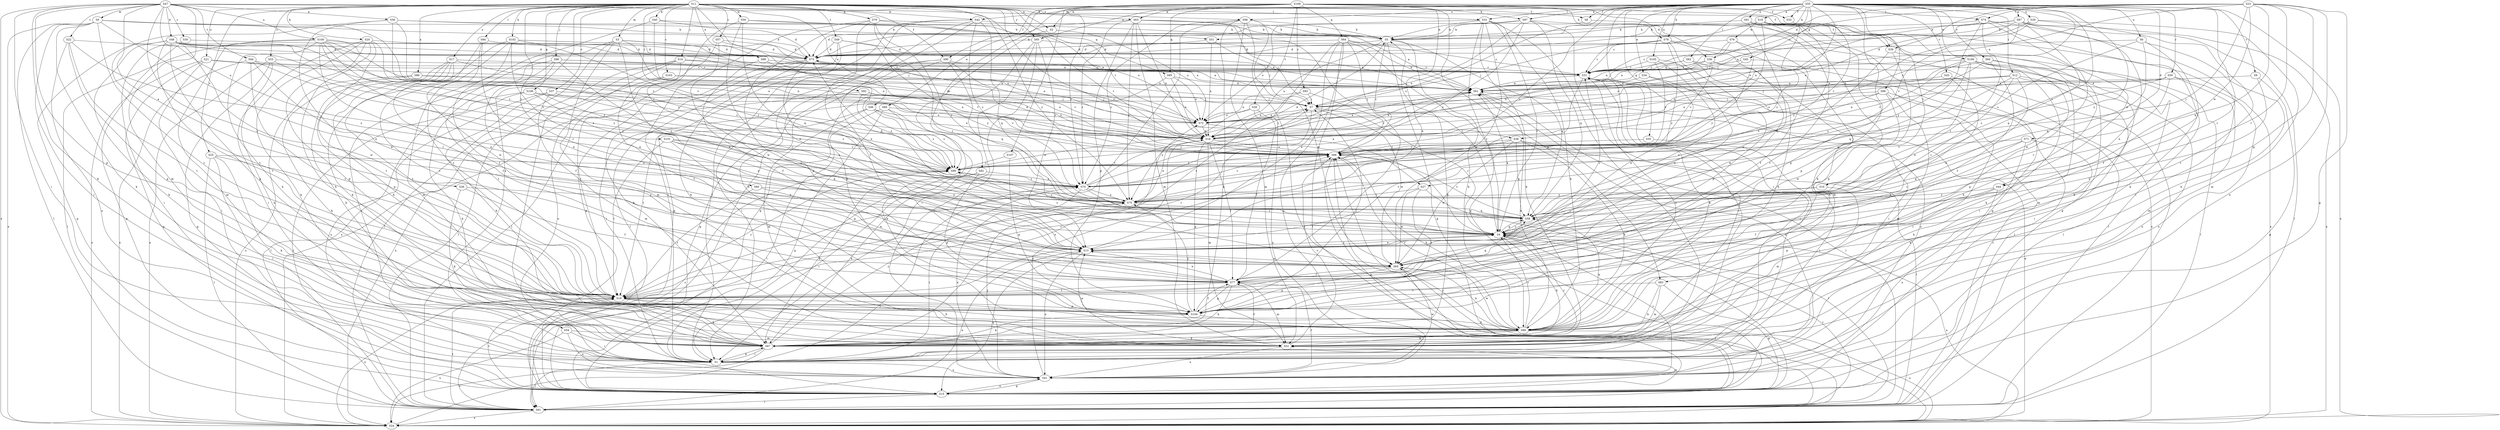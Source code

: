 strict digraph  {
S11;
S55;
S109;
S47;
S23;
S18;
S26;
S56;
S61;
S42;
S51;
S5;
S37;
S57;
S103;
S93;
S107;
S30;
S31;
S71;
S36;
S82;
S48;
S73;
S34;
S69;
S13;
S8;
S33;
S90;
S39;
S77;
S35;
S45;
S83;
S15;
S102;
S97;
S78;
S89;
S92;
S12;
S1;
S14;
S88;
S27;
S7;
S40;
S20;
S63;
S67;
S84;
S32;
S62;
S74;
S91;
S3;
S0;
S52;
S2;
S87;
S16;
S17;
S46;
S21;
S72;
S106;
S104;
S79;
S64;
S85;
S58;
S38;
S50;
S4;
S54;
S53;
S99;
S49;
S80;
S96;
S10;
S28;
S22;
S94;
S19;
S98;
S81;
S6;
S29;
S101;
S100;
S41;
S60;
S9;
S43;
S66;
S59;
S108;
S44;
S76;
S65;
S86;
S68;
S105;
S24;
S75;
S25;
S95;
S70;
S11 -> S42  [label=b];
S11 -> S37  [label=c];
S11 -> S57  [label=c];
S11 -> S103  [label=c];
S11 -> S8  [label=f];
S11 -> S102  [label=h];
S11 -> S97  [label=h];
S11 -> S92  [label=i];
S11 -> S14  [label=j];
S11 -> S88  [label=j];
S11 -> S27  [label=j];
S11 -> S40  [label=k];
S11 -> S20  [label=k];
S11 -> S63  [label=k];
S11 -> S84  [label=l];
S11 -> S32  [label=l];
S11 -> S3  [label=m];
S11 -> S2  [label=n];
S11 -> S17  [label=o];
S11 -> S46  [label=o];
S11 -> S21  [label=o];
S11 -> S72  [label=o];
S11 -> S106  [label=p];
S11 -> S79  [label=q];
S11 -> S38  [label=r];
S11 -> S54  [label=s];
S11 -> S53  [label=s];
S11 -> S49  [label=t];
S11 -> S80  [label=t];
S11 -> S98  [label=u];
S11 -> S59  [label=w];
S11 -> S86  [label=x];
S11 -> S68  [label=x];
S11 -> S75  [label=y];
S11 -> S25  [label=z];
S11 -> S95  [label=z];
S55 -> S18  [label=a];
S55 -> S42  [label=b];
S55 -> S51  [label=b];
S55 -> S71  [label=d];
S55 -> S36  [label=d];
S55 -> S34  [label=e];
S55 -> S8  [label=f];
S55 -> S33  [label=f];
S55 -> S35  [label=g];
S55 -> S45  [label=g];
S55 -> S97  [label=h];
S55 -> S78  [label=h];
S55 -> S12  [label=i];
S55 -> S1  [label=i];
S55 -> S32  [label=l];
S55 -> S62  [label=l];
S55 -> S2  [label=n];
S55 -> S87  [label=n];
S55 -> S16  [label=n];
S55 -> S104  [label=p];
S55 -> S38  [label=r];
S55 -> S50  [label=r];
S55 -> S4  [label=r];
S55 -> S99  [label=s];
S55 -> S96  [label=t];
S55 -> S10  [label=t];
S55 -> S98  [label=u];
S55 -> S81  [label=u];
S55 -> S6  [label=u];
S55 -> S29  [label=u];
S55 -> S60  [label=v];
S55 -> S9  [label=v];
S55 -> S43  [label=v];
S55 -> S108  [label=w];
S55 -> S105  [label=x];
S55 -> S24  [label=x];
S55 -> S75  [label=y];
S55 -> S95  [label=z];
S55 -> S70  [label=z];
S109 -> S93  [label=c];
S109 -> S107  [label=c];
S109 -> S36  [label=d];
S109 -> S82  [label=d];
S109 -> S69  [label=e];
S109 -> S13  [label=e];
S109 -> S33  [label=f];
S109 -> S90  [label=f];
S109 -> S83  [label=g];
S109 -> S78  [label=h];
S109 -> S63  [label=k];
S109 -> S74  [label=l];
S109 -> S64  [label=q];
S109 -> S85  [label=q];
S109 -> S10  [label=t];
S109 -> S28  [label=t];
S109 -> S70  [label=z];
S47 -> S26  [label=a];
S47 -> S56  [label=a];
S47 -> S30  [label=c];
S47 -> S48  [label=d];
S47 -> S13  [label=e];
S47 -> S90  [label=f];
S47 -> S39  [label=f];
S47 -> S1  [label=i];
S47 -> S67  [label=k];
S47 -> S0  [label=m];
S47 -> S52  [label=m];
S47 -> S104  [label=p];
S47 -> S85  [label=q];
S47 -> S22  [label=t];
S47 -> S94  [label=t];
S47 -> S101  [label=u];
S47 -> S100  [label=u];
S47 -> S24  [label=x];
S23 -> S61  [label=a];
S23 -> S31  [label=c];
S23 -> S73  [label=d];
S23 -> S39  [label=f];
S23 -> S83  [label=g];
S23 -> S15  [label=g];
S23 -> S27  [label=j];
S23 -> S74  [label=l];
S23 -> S58  [label=q];
S23 -> S4  [label=r];
S23 -> S41  [label=u];
S23 -> S44  [label=w];
S18 -> S31  [label=c];
S18 -> S39  [label=f];
S18 -> S15  [label=g];
S18 -> S104  [label=p];
S18 -> S99  [label=s];
S18 -> S44  [label=w];
S18 -> S76  [label=w];
S18 -> S75  [label=y];
S18 -> S70  [label=z];
S26 -> S77  [label=f];
S26 -> S67  [label=k];
S26 -> S75  [label=y];
S56 -> S61  [label=a];
S56 -> S51  [label=b];
S56 -> S99  [label=s];
S56 -> S19  [label=t];
S56 -> S66  [label=v];
S56 -> S65  [label=w];
S61 -> S7  [label=j];
S61 -> S91  [label=l];
S61 -> S16  [label=n];
S61 -> S41  [label=u];
S42 -> S5  [label=b];
S42 -> S77  [label=f];
S42 -> S15  [label=g];
S42 -> S89  [label=h];
S42 -> S1  [label=i];
S42 -> S58  [label=q];
S42 -> S70  [label=z];
S51 -> S73  [label=d];
S51 -> S7  [label=j];
S51 -> S16  [label=n];
S5 -> S73  [label=d];
S5 -> S15  [label=g];
S5 -> S89  [label=h];
S5 -> S16  [label=n];
S5 -> S58  [label=q];
S5 -> S66  [label=v];
S37 -> S89  [label=h];
S37 -> S7  [label=j];
S37 -> S52  [label=m];
S37 -> S41  [label=u];
S37 -> S70  [label=z];
S57 -> S73  [label=d];
S57 -> S91  [label=l];
S57 -> S16  [label=n];
S57 -> S65  [label=w];
S103 -> S61  [label=a];
S103 -> S77  [label=f];
S103 -> S16  [label=n];
S103 -> S24  [label=x];
S93 -> S7  [label=j];
S93 -> S16  [label=n];
S93 -> S72  [label=o];
S93 -> S66  [label=v];
S107 -> S104  [label=p];
S107 -> S99  [label=s];
S30 -> S73  [label=d];
S30 -> S15  [label=g];
S30 -> S1  [label=i];
S31 -> S61  [label=a];
S31 -> S89  [label=h];
S31 -> S1  [label=i];
S31 -> S19  [label=t];
S31 -> S41  [label=u];
S71 -> S89  [label=h];
S71 -> S67  [label=k];
S71 -> S58  [label=q];
S71 -> S4  [label=r];
S71 -> S66  [label=v];
S36 -> S61  [label=a];
S36 -> S31  [label=c];
S36 -> S89  [label=h];
S36 -> S91  [label=l];
S36 -> S16  [label=n];
S36 -> S66  [label=v];
S82 -> S1  [label=i];
S82 -> S67  [label=k];
S82 -> S104  [label=p];
S82 -> S70  [label=z];
S48 -> S73  [label=d];
S48 -> S15  [label=g];
S48 -> S67  [label=k];
S48 -> S16  [label=n];
S48 -> S72  [label=o];
S48 -> S104  [label=p];
S48 -> S99  [label=s];
S48 -> S19  [label=t];
S48 -> S66  [label=v];
S48 -> S65  [label=w];
S73 -> S31  [label=c];
S73 -> S89  [label=h];
S73 -> S67  [label=k];
S73 -> S16  [label=n];
S73 -> S4  [label=r];
S73 -> S19  [label=t];
S34 -> S61  [label=a];
S34 -> S13  [label=e];
S34 -> S1  [label=i];
S69 -> S15  [label=g];
S69 -> S89  [label=h];
S69 -> S91  [label=l];
S69 -> S72  [label=o];
S69 -> S99  [label=s];
S13 -> S31  [label=c];
S13 -> S15  [label=g];
S13 -> S4  [label=r];
S13 -> S41  [label=u];
S13 -> S65  [label=w];
S8 -> S5  [label=b];
S8 -> S24  [label=x];
S33 -> S66  [label=v];
S90 -> S31  [label=c];
S90 -> S15  [label=g];
S90 -> S1  [label=i];
S90 -> S91  [label=l];
S90 -> S58  [label=q];
S90 -> S66  [label=v];
S39 -> S91  [label=l];
S39 -> S104  [label=p];
S39 -> S58  [label=q];
S77 -> S13  [label=e];
S77 -> S67  [label=k];
S77 -> S52  [label=m];
S77 -> S104  [label=p];
S77 -> S58  [label=q];
S77 -> S19  [label=t];
S35 -> S1  [label=i];
S35 -> S66  [label=v];
S45 -> S31  [label=c];
S45 -> S89  [label=h];
S45 -> S72  [label=o];
S83 -> S15  [label=g];
S83 -> S67  [label=k];
S83 -> S52  [label=m];
S83 -> S19  [label=t];
S15 -> S91  [label=l];
S15 -> S52  [label=m];
S15 -> S4  [label=r];
S15 -> S99  [label=s];
S15 -> S19  [label=t];
S15 -> S41  [label=u];
S15 -> S66  [label=v];
S102 -> S61  [label=a];
S102 -> S73  [label=d];
S102 -> S13  [label=e];
S102 -> S77  [label=f];
S102 -> S67  [label=k];
S102 -> S52  [label=m];
S102 -> S70  [label=z];
S97 -> S5  [label=b];
S97 -> S1  [label=i];
S97 -> S16  [label=n];
S97 -> S72  [label=o];
S97 -> S58  [label=q];
S97 -> S24  [label=x];
S97 -> S70  [label=z];
S78 -> S31  [label=c];
S78 -> S73  [label=d];
S78 -> S89  [label=h];
S78 -> S7  [label=j];
S78 -> S52  [label=m];
S78 -> S104  [label=p];
S78 -> S75  [label=y];
S89 -> S61  [label=a];
S89 -> S31  [label=c];
S89 -> S67  [label=k];
S89 -> S52  [label=m];
S89 -> S58  [label=q];
S89 -> S4  [label=r];
S89 -> S66  [label=v];
S89 -> S65  [label=w];
S89 -> S24  [label=x];
S92 -> S7  [label=j];
S92 -> S91  [label=l];
S92 -> S16  [label=n];
S92 -> S99  [label=s];
S12 -> S61  [label=a];
S12 -> S13  [label=e];
S12 -> S1  [label=i];
S12 -> S7  [label=j];
S12 -> S16  [label=n];
S12 -> S58  [label=q];
S12 -> S4  [label=r];
S12 -> S41  [label=u];
S1 -> S67  [label=k];
S1 -> S91  [label=l];
S1 -> S41  [label=u];
S1 -> S65  [label=w];
S14 -> S61  [label=a];
S14 -> S31  [label=c];
S14 -> S1  [label=i];
S14 -> S91  [label=l];
S14 -> S4  [label=r];
S14 -> S41  [label=u];
S88 -> S61  [label=a];
S88 -> S31  [label=c];
S88 -> S77  [label=f];
S88 -> S1  [label=i];
S88 -> S19  [label=t];
S88 -> S75  [label=y];
S27 -> S91  [label=l];
S27 -> S19  [label=t];
S27 -> S65  [label=w];
S27 -> S75  [label=y];
S7 -> S72  [label=o];
S7 -> S4  [label=r];
S7 -> S19  [label=t];
S7 -> S65  [label=w];
S40 -> S5  [label=b];
S40 -> S73  [label=d];
S40 -> S99  [label=s];
S40 -> S19  [label=t];
S20 -> S73  [label=d];
S20 -> S89  [label=h];
S20 -> S1  [label=i];
S20 -> S67  [label=k];
S20 -> S104  [label=p];
S20 -> S99  [label=s];
S20 -> S19  [label=t];
S63 -> S5  [label=b];
S63 -> S73  [label=d];
S63 -> S7  [label=j];
S63 -> S52  [label=m];
S63 -> S16  [label=n];
S63 -> S104  [label=p];
S63 -> S4  [label=r];
S63 -> S75  [label=y];
S63 -> S70  [label=z];
S67 -> S5  [label=b];
S67 -> S77  [label=f];
S67 -> S1  [label=i];
S67 -> S72  [label=o];
S67 -> S4  [label=r];
S67 -> S24  [label=x];
S67 -> S70  [label=z];
S84 -> S73  [label=d];
S84 -> S13  [label=e];
S84 -> S19  [label=t];
S84 -> S65  [label=w];
S32 -> S5  [label=b];
S32 -> S73  [label=d];
S32 -> S15  [label=g];
S32 -> S89  [label=h];
S32 -> S1  [label=i];
S32 -> S67  [label=k];
S32 -> S4  [label=r];
S32 -> S65  [label=w];
S62 -> S61  [label=a];
S62 -> S31  [label=c];
S62 -> S91  [label=l];
S62 -> S65  [label=w];
S74 -> S5  [label=b];
S74 -> S1  [label=i];
S74 -> S67  [label=k];
S74 -> S72  [label=o];
S74 -> S4  [label=r];
S74 -> S65  [label=w];
S74 -> S75  [label=y];
S91 -> S31  [label=c];
S91 -> S13  [label=e];
S91 -> S4  [label=r];
S91 -> S19  [label=t];
S91 -> S24  [label=x];
S3 -> S73  [label=d];
S3 -> S13  [label=e];
S3 -> S7  [label=j];
S3 -> S91  [label=l];
S3 -> S52  [label=m];
S3 -> S16  [label=n];
S3 -> S24  [label=x];
S0 -> S5  [label=b];
S0 -> S73  [label=d];
S0 -> S13  [label=e];
S0 -> S1  [label=i];
S0 -> S67  [label=k];
S0 -> S91  [label=l];
S0 -> S19  [label=t];
S0 -> S66  [label=v];
S0 -> S24  [label=x];
S52 -> S31  [label=c];
S52 -> S13  [label=e];
S52 -> S41  [label=u];
S52 -> S66  [label=v];
S2 -> S15  [label=g];
S2 -> S72  [label=o];
S87 -> S5  [label=b];
S87 -> S13  [label=e];
S87 -> S7  [label=j];
S87 -> S91  [label=l];
S87 -> S16  [label=n];
S87 -> S58  [label=q];
S87 -> S66  [label=v];
S87 -> S24  [label=x];
S16 -> S61  [label=a];
S16 -> S77  [label=f];
S16 -> S7  [label=j];
S16 -> S52  [label=m];
S16 -> S104  [label=p];
S16 -> S66  [label=v];
S17 -> S31  [label=c];
S17 -> S77  [label=f];
S17 -> S89  [label=h];
S17 -> S67  [label=k];
S17 -> S104  [label=p];
S17 -> S99  [label=s];
S17 -> S19  [label=t];
S46 -> S52  [label=m];
S46 -> S16  [label=n];
S46 -> S72  [label=o];
S46 -> S99  [label=s];
S46 -> S19  [label=t];
S21 -> S31  [label=c];
S21 -> S15  [label=g];
S21 -> S1  [label=i];
S21 -> S72  [label=o];
S21 -> S24  [label=x];
S72 -> S16  [label=n];
S72 -> S4  [label=r];
S106 -> S13  [label=e];
S106 -> S7  [label=j];
S106 -> S67  [label=k];
S106 -> S91  [label=l];
S106 -> S66  [label=v];
S104 -> S77  [label=f];
S104 -> S89  [label=h];
S104 -> S7  [label=j];
S104 -> S67  [label=k];
S104 -> S75  [label=y];
S79 -> S5  [label=b];
S79 -> S13  [label=e];
S79 -> S1  [label=i];
S79 -> S104  [label=p];
S79 -> S4  [label=r];
S79 -> S66  [label=v];
S79 -> S75  [label=y];
S64 -> S61  [label=a];
S64 -> S31  [label=c];
S64 -> S73  [label=d];
S64 -> S13  [label=e];
S64 -> S77  [label=f];
S64 -> S91  [label=l];
S64 -> S4  [label=r];
S64 -> S19  [label=t];
S64 -> S41  [label=u];
S85 -> S61  [label=a];
S85 -> S1  [label=i];
S85 -> S16  [label=n];
S85 -> S72  [label=o];
S58 -> S4  [label=r];
S58 -> S99  [label=s];
S58 -> S66  [label=v];
S38 -> S89  [label=h];
S38 -> S91  [label=l];
S38 -> S58  [label=q];
S38 -> S66  [label=v];
S38 -> S65  [label=w];
S38 -> S70  [label=z];
S50 -> S61  [label=a];
S50 -> S52  [label=m];
S50 -> S16  [label=n];
S50 -> S4  [label=r];
S50 -> S99  [label=s];
S50 -> S41  [label=u];
S4 -> S61  [label=a];
S4 -> S13  [label=e];
S4 -> S67  [label=k];
S4 -> S58  [label=q];
S4 -> S99  [label=s];
S4 -> S24  [label=x];
S54 -> S1  [label=i];
S54 -> S52  [label=m];
S54 -> S41  [label=u];
S54 -> S24  [label=x];
S53 -> S31  [label=c];
S53 -> S15  [label=g];
S53 -> S67  [label=k];
S53 -> S24  [label=x];
S53 -> S70  [label=z];
S99 -> S5  [label=b];
S99 -> S67  [label=k];
S99 -> S70  [label=z];
S49 -> S61  [label=a];
S49 -> S73  [label=d];
S49 -> S89  [label=h];
S49 -> S91  [label=l];
S49 -> S75  [label=y];
S80 -> S19  [label=t];
S80 -> S65  [label=w];
S80 -> S75  [label=y];
S96 -> S1  [label=i];
S96 -> S7  [label=j];
S96 -> S52  [label=m];
S96 -> S72  [label=o];
S96 -> S99  [label=s];
S96 -> S65  [label=w];
S10 -> S52  [label=m];
S10 -> S4  [label=r];
S10 -> S75  [label=y];
S28 -> S77  [label=f];
S28 -> S72  [label=o];
S28 -> S41  [label=u];
S28 -> S75  [label=y];
S22 -> S73  [label=d];
S22 -> S104  [label=p];
S22 -> S19  [label=t];
S22 -> S41  [label=u];
S22 -> S75  [label=y];
S94 -> S31  [label=c];
S94 -> S4  [label=r];
S94 -> S19  [label=t];
S94 -> S24  [label=x];
S94 -> S75  [label=y];
S19 -> S89  [label=h];
S19 -> S67  [label=k];
S19 -> S104  [label=p];
S19 -> S99  [label=s];
S19 -> S66  [label=v];
S19 -> S24  [label=x];
S98 -> S5  [label=b];
S98 -> S67  [label=k];
S98 -> S52  [label=m];
S98 -> S19  [label=t];
S98 -> S65  [label=w];
S98 -> S24  [label=x];
S98 -> S70  [label=z];
S81 -> S5  [label=b];
S81 -> S15  [label=g];
S81 -> S89  [label=h];
S81 -> S19  [label=t];
S81 -> S65  [label=w];
S6 -> S73  [label=d];
S6 -> S77  [label=f];
S6 -> S89  [label=h];
S6 -> S58  [label=q];
S6 -> S99  [label=s];
S29 -> S61  [label=a];
S29 -> S5  [label=b];
S29 -> S52  [label=m];
S29 -> S72  [label=o];
S29 -> S19  [label=t];
S101 -> S13  [label=e];
S101 -> S58  [label=q];
S101 -> S99  [label=s];
S101 -> S19  [label=t];
S101 -> S66  [label=v];
S101 -> S70  [label=z];
S100 -> S61  [label=a];
S100 -> S73  [label=d];
S100 -> S13  [label=e];
S100 -> S89  [label=h];
S100 -> S91  [label=l];
S100 -> S52  [label=m];
S100 -> S16  [label=n];
S100 -> S4  [label=r];
S100 -> S75  [label=y];
S100 -> S70  [label=z];
S41 -> S77  [label=f];
S41 -> S15  [label=g];
S41 -> S16  [label=n];
S41 -> S4  [label=r];
S41 -> S75  [label=y];
S60 -> S31  [label=c];
S60 -> S77  [label=f];
S60 -> S89  [label=h];
S60 -> S104  [label=p];
S60 -> S75  [label=y];
S9 -> S61  [label=a];
S9 -> S77  [label=f];
S9 -> S15  [label=g];
S43 -> S61  [label=a];
S43 -> S91  [label=l];
S43 -> S104  [label=p];
S66 -> S73  [label=d];
S66 -> S15  [label=g];
S66 -> S89  [label=h];
S66 -> S99  [label=s];
S59 -> S5  [label=b];
S59 -> S13  [label=e];
S59 -> S15  [label=g];
S59 -> S72  [label=o];
S59 -> S58  [label=q];
S108 -> S31  [label=c];
S108 -> S13  [label=e];
S108 -> S1  [label=i];
S108 -> S67  [label=k];
S108 -> S91  [label=l];
S108 -> S52  [label=m];
S108 -> S16  [label=n];
S108 -> S58  [label=q];
S108 -> S66  [label=v];
S44 -> S77  [label=f];
S44 -> S104  [label=p];
S44 -> S41  [label=u];
S44 -> S75  [label=y];
S76 -> S61  [label=a];
S76 -> S31  [label=c];
S76 -> S73  [label=d];
S76 -> S77  [label=f];
S76 -> S75  [label=y];
S65 -> S77  [label=f];
S65 -> S89  [label=h];
S65 -> S91  [label=l];
S65 -> S104  [label=p];
S86 -> S61  [label=a];
S86 -> S67  [label=k];
S86 -> S16  [label=n];
S86 -> S24  [label=x];
S68 -> S31  [label=c];
S68 -> S77  [label=f];
S68 -> S66  [label=v];
S105 -> S31  [label=c];
S105 -> S13  [label=e];
S105 -> S66  [label=v];
S105 -> S65  [label=w];
S24 -> S61  [label=a];
S24 -> S66  [label=v];
S24 -> S70  [label=z];
S75 -> S73  [label=d];
S75 -> S1  [label=i];
S75 -> S16  [label=n];
S75 -> S58  [label=q];
S25 -> S1  [label=i];
S25 -> S67  [label=k];
S25 -> S91  [label=l];
S25 -> S99  [label=s];
S25 -> S19  [label=t];
S95 -> S61  [label=a];
S95 -> S73  [label=d];
S95 -> S15  [label=g];
S95 -> S1  [label=i];
S95 -> S41  [label=u];
S95 -> S65  [label=w];
S70 -> S61  [label=a];
S70 -> S7  [label=j];
S70 -> S4  [label=r];
S70 -> S41  [label=u];
S70 -> S66  [label=v];
S70 -> S75  [label=y];
}
